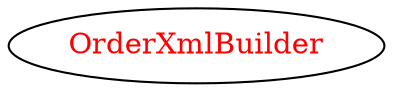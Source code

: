 digraph dependencyGraph {
 concentrate=true;
 ranksep="2.0";
 rankdir="LR"; 
 splines="ortho";
"OrderXmlBuilder" [fontcolor="red"];
}